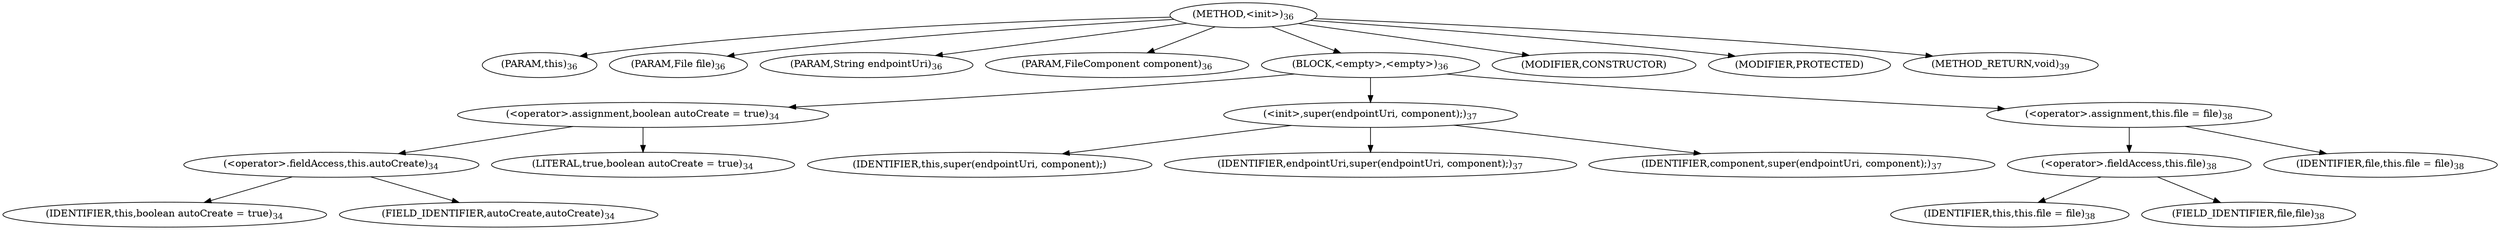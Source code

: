 digraph "&lt;init&gt;" {  
"38" [label = <(METHOD,&lt;init&gt;)<SUB>36</SUB>> ]
"4" [label = <(PARAM,this)<SUB>36</SUB>> ]
"39" [label = <(PARAM,File file)<SUB>36</SUB>> ]
"40" [label = <(PARAM,String endpointUri)<SUB>36</SUB>> ]
"41" [label = <(PARAM,FileComponent component)<SUB>36</SUB>> ]
"42" [label = <(BLOCK,&lt;empty&gt;,&lt;empty&gt;)<SUB>36</SUB>> ]
"43" [label = <(&lt;operator&gt;.assignment,boolean autoCreate = true)<SUB>34</SUB>> ]
"44" [label = <(&lt;operator&gt;.fieldAccess,this.autoCreate)<SUB>34</SUB>> ]
"45" [label = <(IDENTIFIER,this,boolean autoCreate = true)<SUB>34</SUB>> ]
"46" [label = <(FIELD_IDENTIFIER,autoCreate,autoCreate)<SUB>34</SUB>> ]
"47" [label = <(LITERAL,true,boolean autoCreate = true)<SUB>34</SUB>> ]
"48" [label = <(&lt;init&gt;,super(endpointUri, component);)<SUB>37</SUB>> ]
"3" [label = <(IDENTIFIER,this,super(endpointUri, component);)> ]
"49" [label = <(IDENTIFIER,endpointUri,super(endpointUri, component);)<SUB>37</SUB>> ]
"50" [label = <(IDENTIFIER,component,super(endpointUri, component);)<SUB>37</SUB>> ]
"51" [label = <(&lt;operator&gt;.assignment,this.file = file)<SUB>38</SUB>> ]
"52" [label = <(&lt;operator&gt;.fieldAccess,this.file)<SUB>38</SUB>> ]
"5" [label = <(IDENTIFIER,this,this.file = file)<SUB>38</SUB>> ]
"53" [label = <(FIELD_IDENTIFIER,file,file)<SUB>38</SUB>> ]
"54" [label = <(IDENTIFIER,file,this.file = file)<SUB>38</SUB>> ]
"55" [label = <(MODIFIER,CONSTRUCTOR)> ]
"56" [label = <(MODIFIER,PROTECTED)> ]
"57" [label = <(METHOD_RETURN,void)<SUB>39</SUB>> ]
  "38" -> "4" 
  "38" -> "39" 
  "38" -> "40" 
  "38" -> "41" 
  "38" -> "42" 
  "38" -> "55" 
  "38" -> "56" 
  "38" -> "57" 
  "42" -> "43" 
  "42" -> "48" 
  "42" -> "51" 
  "43" -> "44" 
  "43" -> "47" 
  "44" -> "45" 
  "44" -> "46" 
  "48" -> "3" 
  "48" -> "49" 
  "48" -> "50" 
  "51" -> "52" 
  "51" -> "54" 
  "52" -> "5" 
  "52" -> "53" 
}
